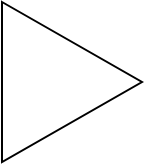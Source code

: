 <mxGraphModel dx="1529" dy="1171" grid="1" gridSize="10" guides="1" tooltips="1" connect="1" arrows="1" fold="1" page="1" pageScale="1" pageWidth="827" pageHeight="1169" background="#ffffff"><root><mxCell id="0"/><mxCell id="1" parent="0"/><mxCell id="2" value="" style="triangle;whiteSpace=wrap;html=1;" vertex="1" parent="1"><mxGeometry x="275" y="370" width="70" height="80" as="geometry"/></mxCell></root></mxGraphModel>